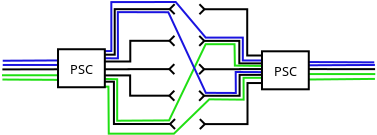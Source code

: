<?xml version="1.0" encoding="UTF-8"?>
<dia:diagram xmlns:dia="http://www.lysator.liu.se/~alla/dia/">
  <dia:layer name="Background" visible="true" active="true">
    <dia:object type="Standard - ZigZagLine" version="1" id="O0">
      <dia:attribute name="obj_pos">
        <dia:point val="23.945,11.293"/>
      </dia:attribute>
      <dia:attribute name="obj_bb">
        <dia:rectangle val="23.895,7.967;27.934,11.342"/>
      </dia:attribute>
      <dia:attribute name="orth_points">
        <dia:point val="23.945,11.293"/>
        <dia:point val="23.945,10.564"/>
        <dia:point val="24.617,10.564"/>
        <dia:point val="24.617,8.288"/>
        <dia:point val="27.863,8.288"/>
      </dia:attribute>
      <dia:attribute name="orth_orient">
        <dia:enum val="1"/>
        <dia:enum val="0"/>
        <dia:enum val="1"/>
        <dia:enum val="0"/>
      </dia:attribute>
      <dia:attribute name="autorouting">
        <dia:boolean val="false"/>
      </dia:attribute>
      <dia:attribute name="end_arrow">
        <dia:enum val="25"/>
      </dia:attribute>
      <dia:attribute name="end_arrow_length">
        <dia:real val="0.5"/>
      </dia:attribute>
      <dia:attribute name="end_arrow_width">
        <dia:real val="0.5"/>
      </dia:attribute>
    </dia:object>
    <dia:object type="Standard - ZigZagLine" version="1" id="O1">
      <dia:attribute name="obj_pos">
        <dia:point val="23.945,11.293"/>
      </dia:attribute>
      <dia:attribute name="obj_bb">
        <dia:rectangle val="23.895,9.549;27.925,11.342"/>
      </dia:attribute>
      <dia:attribute name="orth_points">
        <dia:point val="23.945,11.293"/>
        <dia:point val="23.945,10.905"/>
        <dia:point val="25.395,10.905"/>
        <dia:point val="25.395,9.87"/>
        <dia:point val="27.854,9.87"/>
      </dia:attribute>
      <dia:attribute name="orth_orient">
        <dia:enum val="1"/>
        <dia:enum val="0"/>
        <dia:enum val="1"/>
        <dia:enum val="0"/>
      </dia:attribute>
      <dia:attribute name="autorouting">
        <dia:boolean val="false"/>
      </dia:attribute>
      <dia:attribute name="end_arrow">
        <dia:enum val="25"/>
      </dia:attribute>
      <dia:attribute name="end_arrow_length">
        <dia:real val="0.5"/>
      </dia:attribute>
      <dia:attribute name="end_arrow_width">
        <dia:real val="0.5"/>
      </dia:attribute>
    </dia:object>
    <dia:object type="Standard - ZigZagLine" version="1" id="O2">
      <dia:attribute name="obj_pos">
        <dia:point val="23.945,11.293"/>
      </dia:attribute>
      <dia:attribute name="obj_bb">
        <dia:rectangle val="23.895,10.966;27.919,11.607"/>
      </dia:attribute>
      <dia:attribute name="orth_points">
        <dia:point val="23.945,11.293"/>
        <dia:point val="25.309,11.293"/>
        <dia:point val="25.309,11.287"/>
        <dia:point val="27.848,11.287"/>
      </dia:attribute>
      <dia:attribute name="orth_orient">
        <dia:enum val="0"/>
        <dia:enum val="1"/>
        <dia:enum val="0"/>
      </dia:attribute>
      <dia:attribute name="autorouting">
        <dia:boolean val="false"/>
      </dia:attribute>
      <dia:attribute name="end_arrow">
        <dia:enum val="25"/>
      </dia:attribute>
      <dia:attribute name="end_arrow_length">
        <dia:real val="0.5"/>
      </dia:attribute>
      <dia:attribute name="end_arrow_width">
        <dia:real val="0.5"/>
      </dia:attribute>
    </dia:object>
    <dia:object type="Standard - ZigZagLine" version="1" id="O3">
      <dia:attribute name="obj_pos">
        <dia:point val="23.945,11.293"/>
      </dia:attribute>
      <dia:attribute name="obj_bb">
        <dia:rectangle val="23.895,11.242;27.919,12.935"/>
      </dia:attribute>
      <dia:attribute name="orth_points">
        <dia:point val="23.945,11.293"/>
        <dia:point val="23.945,11.6"/>
        <dia:point val="25.388,11.6"/>
        <dia:point val="25.388,12.614"/>
        <dia:point val="27.848,12.614"/>
      </dia:attribute>
      <dia:attribute name="orth_orient">
        <dia:enum val="1"/>
        <dia:enum val="0"/>
        <dia:enum val="1"/>
        <dia:enum val="0"/>
      </dia:attribute>
      <dia:attribute name="autorouting">
        <dia:boolean val="false"/>
      </dia:attribute>
      <dia:attribute name="end_arrow">
        <dia:enum val="25"/>
      </dia:attribute>
      <dia:attribute name="end_arrow_length">
        <dia:real val="0.5"/>
      </dia:attribute>
      <dia:attribute name="end_arrow_width">
        <dia:real val="0.5"/>
      </dia:attribute>
    </dia:object>
    <dia:object type="Standard - ZigZagLine" version="1" id="O4">
      <dia:attribute name="obj_pos">
        <dia:point val="23.945,11.293"/>
      </dia:attribute>
      <dia:attribute name="obj_bb">
        <dia:rectangle val="23.895,11.242;27.953,14.352"/>
      </dia:attribute>
      <dia:attribute name="orth_points">
        <dia:point val="23.945,11.293"/>
        <dia:point val="23.945,11.914"/>
        <dia:point val="24.577,11.914"/>
        <dia:point val="24.577,14.031"/>
        <dia:point val="27.883,14.031"/>
      </dia:attribute>
      <dia:attribute name="orth_orient">
        <dia:enum val="1"/>
        <dia:enum val="0"/>
        <dia:enum val="1"/>
        <dia:enum val="0"/>
      </dia:attribute>
      <dia:attribute name="autorouting">
        <dia:boolean val="false"/>
      </dia:attribute>
      <dia:attribute name="end_arrow">
        <dia:enum val="25"/>
      </dia:attribute>
      <dia:attribute name="end_arrow_length">
        <dia:real val="0.5"/>
      </dia:attribute>
      <dia:attribute name="end_arrow_width">
        <dia:real val="0.5"/>
      </dia:attribute>
    </dia:object>
    <dia:object type="Standard - ZigZagLine" version="1" id="O5">
      <dia:attribute name="obj_pos">
        <dia:point val="33.117,11.283"/>
      </dia:attribute>
      <dia:attribute name="obj_bb">
        <dia:rectangle val="28.532,7.972;33.167,11.333"/>
      </dia:attribute>
      <dia:attribute name="orth_points">
        <dia:point val="33.117,11.283"/>
        <dia:point val="33.117,10.605"/>
        <dia:point val="31.242,10.605"/>
        <dia:point val="31.242,8.292"/>
        <dia:point val="28.603,8.292"/>
      </dia:attribute>
      <dia:attribute name="orth_orient">
        <dia:enum val="1"/>
        <dia:enum val="0"/>
        <dia:enum val="1"/>
        <dia:enum val="0"/>
      </dia:attribute>
      <dia:attribute name="autorouting">
        <dia:boolean val="false"/>
      </dia:attribute>
      <dia:attribute name="end_arrow">
        <dia:enum val="25"/>
      </dia:attribute>
      <dia:attribute name="end_arrow_length">
        <dia:real val="0.5"/>
      </dia:attribute>
      <dia:attribute name="end_arrow_width">
        <dia:real val="0.5"/>
      </dia:attribute>
    </dia:object>
    <dia:object type="Standard - ZigZagLine" version="1" id="O6">
      <dia:attribute name="obj_pos">
        <dia:point val="33.117,11.283"/>
      </dia:attribute>
      <dia:attribute name="obj_bb">
        <dia:rectangle val="28.523,9.553;33.167,11.333"/>
      </dia:attribute>
      <dia:attribute name="orth_points">
        <dia:point val="33.117,11.283"/>
        <dia:point val="33.117,11.0"/>
        <dia:point val="30.847,11.0"/>
        <dia:point val="30.847,9.874"/>
        <dia:point val="28.594,9.874"/>
      </dia:attribute>
      <dia:attribute name="orth_orient">
        <dia:enum val="1"/>
        <dia:enum val="0"/>
        <dia:enum val="1"/>
        <dia:enum val="0"/>
      </dia:attribute>
      <dia:attribute name="autorouting">
        <dia:boolean val="false"/>
      </dia:attribute>
      <dia:attribute name="end_arrow">
        <dia:enum val="25"/>
      </dia:attribute>
      <dia:attribute name="end_arrow_length">
        <dia:real val="0.5"/>
      </dia:attribute>
      <dia:attribute name="end_arrow_width">
        <dia:real val="0.5"/>
      </dia:attribute>
    </dia:object>
    <dia:object type="Standard - ZigZagLine" version="1" id="O7">
      <dia:attribute name="obj_pos">
        <dia:point val="32.067,11.283"/>
      </dia:attribute>
      <dia:attribute name="obj_bb">
        <dia:rectangle val="28.517,10.97;32.117,11.612"/>
      </dia:attribute>
      <dia:attribute name="orth_points">
        <dia:point val="32.067,11.283"/>
        <dia:point val="30.888,11.283"/>
        <dia:point val="30.888,11.291"/>
        <dia:point val="28.587,11.291"/>
      </dia:attribute>
      <dia:attribute name="orth_orient">
        <dia:enum val="0"/>
        <dia:enum val="1"/>
        <dia:enum val="0"/>
      </dia:attribute>
      <dia:attribute name="autorouting">
        <dia:boolean val="false"/>
      </dia:attribute>
      <dia:attribute name="end_arrow">
        <dia:enum val="25"/>
      </dia:attribute>
      <dia:attribute name="end_arrow_length">
        <dia:real val="0.5"/>
      </dia:attribute>
      <dia:attribute name="end_arrow_width">
        <dia:real val="0.5"/>
      </dia:attribute>
    </dia:object>
    <dia:object type="Standard - ZigZagLine" version="1" id="O8">
      <dia:attribute name="obj_pos">
        <dia:point val="33.117,11.283"/>
      </dia:attribute>
      <dia:attribute name="obj_bb">
        <dia:rectangle val="28.516,11.233;33.167,12.939"/>
      </dia:attribute>
      <dia:attribute name="orth_points">
        <dia:point val="33.117,11.283"/>
        <dia:point val="33.117,11.573"/>
        <dia:point val="30.861,11.573"/>
        <dia:point val="30.861,12.618"/>
        <dia:point val="28.587,12.618"/>
      </dia:attribute>
      <dia:attribute name="orth_orient">
        <dia:enum val="1"/>
        <dia:enum val="0"/>
        <dia:enum val="1"/>
        <dia:enum val="0"/>
      </dia:attribute>
      <dia:attribute name="autorouting">
        <dia:boolean val="false"/>
      </dia:attribute>
      <dia:attribute name="end_arrow">
        <dia:enum val="25"/>
      </dia:attribute>
      <dia:attribute name="end_arrow_length">
        <dia:real val="0.5"/>
      </dia:attribute>
      <dia:attribute name="end_arrow_width">
        <dia:real val="0.5"/>
      </dia:attribute>
    </dia:object>
    <dia:object type="Standard - ZigZagLine" version="1" id="O9">
      <dia:attribute name="obj_pos">
        <dia:point val="33.117,11.283"/>
      </dia:attribute>
      <dia:attribute name="obj_bb">
        <dia:rectangle val="28.551,11.233;33.167,14.356"/>
      </dia:attribute>
      <dia:attribute name="orth_points">
        <dia:point val="33.117,11.283"/>
        <dia:point val="33.117,11.982"/>
        <dia:point val="31.256,11.982"/>
        <dia:point val="31.256,14.035"/>
        <dia:point val="28.622,14.035"/>
      </dia:attribute>
      <dia:attribute name="orth_orient">
        <dia:enum val="1"/>
        <dia:enum val="0"/>
        <dia:enum val="1"/>
        <dia:enum val="0"/>
      </dia:attribute>
      <dia:attribute name="autorouting">
        <dia:boolean val="false"/>
      </dia:attribute>
      <dia:attribute name="end_arrow">
        <dia:enum val="25"/>
      </dia:attribute>
      <dia:attribute name="end_arrow_length">
        <dia:real val="0.5"/>
      </dia:attribute>
      <dia:attribute name="end_arrow_width">
        <dia:real val="0.5"/>
      </dia:attribute>
    </dia:object>
    <dia:object type="Standard - Line" version="0" id="O10">
      <dia:attribute name="obj_pos">
        <dia:point val="19,11.3"/>
      </dia:attribute>
      <dia:attribute name="obj_bb">
        <dia:rectangle val="18.95,11.244;22.11,11.35"/>
      </dia:attribute>
      <dia:attribute name="conn_endpoints">
        <dia:point val="19,11.3"/>
        <dia:point val="22.06,11.294"/>
      </dia:attribute>
      <dia:attribute name="numcp">
        <dia:int val="1"/>
      </dia:attribute>
    </dia:object>
    <dia:object type="Standard - Line" version="0" id="O11">
      <dia:attribute name="obj_pos">
        <dia:point val="34.163,11.284"/>
      </dia:attribute>
      <dia:attribute name="obj_bb">
        <dia:rectangle val="34.113,11.234;37.685,11.337"/>
      </dia:attribute>
      <dia:attribute name="conn_endpoints">
        <dia:point val="34.163,11.284"/>
        <dia:point val="37.635,11.287"/>
      </dia:attribute>
      <dia:attribute name="numcp">
        <dia:int val="1"/>
      </dia:attribute>
    </dia:object>
    <dia:object type="Standard - Line" version="0" id="O12">
      <dia:attribute name="obj_pos">
        <dia:point val="18.981,11.593"/>
      </dia:attribute>
      <dia:attribute name="obj_bb">
        <dia:rectangle val="18.931,11.543;21.975,11.643"/>
      </dia:attribute>
      <dia:attribute name="conn_endpoints">
        <dia:point val="18.981,11.593"/>
        <dia:point val="21.925,11.593"/>
      </dia:attribute>
      <dia:attribute name="numcp">
        <dia:int val="1"/>
      </dia:attribute>
      <dia:attribute name="line_color">
        <dia:color val="#20df13"/>
      </dia:attribute>
    </dia:object>
    <dia:object type="Standard - Line" version="0" id="O13">
      <dia:attribute name="obj_pos">
        <dia:point val="34.218,11.533"/>
      </dia:attribute>
      <dia:attribute name="obj_bb">
        <dia:rectangle val="34.168,11.482;37.694,11.583"/>
      </dia:attribute>
      <dia:attribute name="conn_endpoints">
        <dia:point val="34.218,11.533"/>
        <dia:point val="37.644,11.532"/>
      </dia:attribute>
      <dia:attribute name="numcp">
        <dia:int val="1"/>
      </dia:attribute>
      <dia:attribute name="line_color">
        <dia:color val="#20df13"/>
      </dia:attribute>
    </dia:object>
    <dia:object type="Standard - PolyLine" version="0" id="O14">
      <dia:attribute name="obj_pos">
        <dia:point val="24.075,12.164"/>
      </dia:attribute>
      <dia:attribute name="obj_bb">
        <dia:rectangle val="24.025,11.669;32.065,14.565"/>
      </dia:attribute>
      <dia:attribute name="poly_points">
        <dia:point val="24.075,12.164"/>
        <dia:point val="24.302,12.164"/>
        <dia:point val="24.319,14.514"/>
        <dia:point val="27.577,14.514"/>
        <dia:point val="29.344,12.796"/>
        <dia:point val="31.062,12.812"/>
        <dia:point val="31.059,11.719"/>
        <dia:point val="32.015,11.719"/>
      </dia:attribute>
      <dia:attribute name="line_color">
        <dia:color val="#20df13"/>
      </dia:attribute>
    </dia:object>
    <dia:object type="Standard - PolyLine" version="0" id="O15">
      <dia:attribute name="obj_pos">
        <dia:point val="19.002,11.807"/>
      </dia:attribute>
      <dia:attribute name="obj_bb">
        <dia:rectangle val="18.951,11.757;22.018,11.874"/>
      </dia:attribute>
      <dia:attribute name="poly_points">
        <dia:point val="19.002,11.807"/>
        <dia:point val="21.968,11.824"/>
      </dia:attribute>
      <dia:attribute name="line_color">
        <dia:color val="#20df13"/>
      </dia:attribute>
    </dia:object>
    <dia:object type="Standard - Line" version="0" id="O16">
      <dia:attribute name="obj_pos">
        <dia:point val="34.11,11.807"/>
      </dia:attribute>
      <dia:attribute name="obj_bb">
        <dia:rectangle val="34.059,11.724;37.678,11.858"/>
      </dia:attribute>
      <dia:attribute name="conn_endpoints">
        <dia:point val="34.11,11.807"/>
        <dia:point val="37.627,11.775"/>
      </dia:attribute>
      <dia:attribute name="numcp">
        <dia:int val="1"/>
      </dia:attribute>
      <dia:attribute name="line_color">
        <dia:color val="#20df13"/>
      </dia:attribute>
    </dia:object>
    <dia:object type="Standard - PolyLine" version="0" id="O17">
      <dia:attribute name="obj_pos">
        <dia:point val="24.043,11.775"/>
      </dia:attribute>
      <dia:attribute name="obj_bb">
        <dia:rectangle val="23.992,9.99;32.102,13.916"/>
      </dia:attribute>
      <dia:attribute name="poly_points">
        <dia:point val="24.043,11.775"/>
        <dia:point val="24.74,11.791"/>
        <dia:point val="24.74,13.866"/>
        <dia:point val="27.334,13.85"/>
        <dia:point val="29.165,10.04"/>
        <dia:point val="30.608,10.04"/>
        <dia:point val="30.624,11.11"/>
        <dia:point val="32.051,11.127"/>
      </dia:attribute>
      <dia:attribute name="line_color">
        <dia:color val="#20df13"/>
      </dia:attribute>
    </dia:object>
    <dia:object type="Standard - Line" version="0" id="O18">
      <dia:attribute name="obj_pos">
        <dia:point val="21.936,11.078"/>
      </dia:attribute>
      <dia:attribute name="obj_bb">
        <dia:rectangle val="18.968,11.028;21.986,11.128"/>
      </dia:attribute>
      <dia:attribute name="conn_endpoints">
        <dia:point val="21.936,11.078"/>
        <dia:point val="19.018,11.078"/>
      </dia:attribute>
      <dia:attribute name="numcp">
        <dia:int val="1"/>
      </dia:attribute>
      <dia:attribute name="line_color">
        <dia:color val="#1a13df"/>
      </dia:attribute>
    </dia:object>
    <dia:object type="Standard - Line" version="0" id="O19">
      <dia:attribute name="obj_pos">
        <dia:point val="21.919,10.851"/>
      </dia:attribute>
      <dia:attribute name="obj_bb">
        <dia:rectangle val="18.967,10.801;21.97,10.917"/>
      </dia:attribute>
      <dia:attribute name="conn_endpoints">
        <dia:point val="21.919,10.851"/>
        <dia:point val="19.018,10.867"/>
      </dia:attribute>
      <dia:attribute name="numcp">
        <dia:int val="1"/>
      </dia:attribute>
      <dia:attribute name="line_color">
        <dia:color val="#1a13df"/>
      </dia:attribute>
    </dia:object>
    <dia:object type="Standard - Line" version="0" id="O20">
      <dia:attribute name="obj_pos">
        <dia:point val="34.272,11.094"/>
      </dia:attribute>
      <dia:attribute name="obj_bb">
        <dia:rectangle val="34.221,11.028;37.678,11.144"/>
      </dia:attribute>
      <dia:attribute name="conn_endpoints">
        <dia:point val="34.272,11.094"/>
        <dia:point val="37.627,11.078"/>
      </dia:attribute>
      <dia:attribute name="numcp">
        <dia:int val="1"/>
      </dia:attribute>
      <dia:attribute name="line_color">
        <dia:color val="#1a13df"/>
      </dia:attribute>
    </dia:object>
    <dia:object type="Standard - Line" version="0" id="O21">
      <dia:attribute name="obj_pos">
        <dia:point val="34.191,10.932"/>
      </dia:attribute>
      <dia:attribute name="obj_bb">
        <dia:rectangle val="34.141,10.882;37.645,10.998"/>
      </dia:attribute>
      <dia:attribute name="conn_endpoints">
        <dia:point val="34.191,10.932"/>
        <dia:point val="37.595,10.948"/>
      </dia:attribute>
      <dia:attribute name="numcp">
        <dia:int val="1"/>
      </dia:attribute>
      <dia:attribute name="line_color">
        <dia:color val="#1a13df"/>
      </dia:attribute>
    </dia:object>
    <dia:object type="Standard - PolyLine" version="0" id="O22">
      <dia:attribute name="obj_pos">
        <dia:point val="24.072,10.386"/>
      </dia:attribute>
      <dia:attribute name="obj_bb">
        <dia:rectangle val="24.021,7.88;32.084,10.905"/>
      </dia:attribute>
      <dia:attribute name="poly_points">
        <dia:point val="24.072,10.386"/>
        <dia:point val="24.448,10.381"/>
        <dia:point val="24.447,7.935"/>
        <dia:point val="27.666,7.93"/>
        <dia:point val="29.167,9.711"/>
        <dia:point val="31.022,9.711"/>
        <dia:point val="31.022,10.854"/>
        <dia:point val="32.034,10.854"/>
      </dia:attribute>
      <dia:attribute name="line_color">
        <dia:color val="#1a13df"/>
      </dia:attribute>
    </dia:object>
    <dia:object type="Standard - PolyLine" version="0" id="O23">
      <dia:attribute name="obj_pos">
        <dia:point val="24.078,10.742"/>
      </dia:attribute>
      <dia:attribute name="obj_bb">
        <dia:rectangle val="24.028,8.386;32.059,12.53"/>
      </dia:attribute>
      <dia:attribute name="poly_points">
        <dia:point val="24.078,10.742"/>
        <dia:point val="24.778,10.748"/>
        <dia:point val="24.772,8.436"/>
        <dia:point val="27.297,8.442"/>
        <dia:point val="29.172,12.473"/>
        <dia:point val="30.672,12.479"/>
        <dia:point val="30.666,11.43"/>
        <dia:point val="32.009,11.436"/>
      </dia:attribute>
      <dia:attribute name="line_color">
        <dia:color val="#1a13df"/>
      </dia:attribute>
    </dia:object>
    <dia:object type="Flowchart - Box" version="0" id="O24">
      <dia:attribute name="obj_pos">
        <dia:point val="21.782,10.292"/>
      </dia:attribute>
      <dia:attribute name="obj_bb">
        <dia:rectangle val="21.732,10.242;24.172,12.242"/>
      </dia:attribute>
      <dia:attribute name="elem_corner">
        <dia:point val="21.782,10.292"/>
      </dia:attribute>
      <dia:attribute name="elem_width">
        <dia:real val="2.34"/>
      </dia:attribute>
      <dia:attribute name="elem_height">
        <dia:real val="1.9"/>
      </dia:attribute>
      <dia:attribute name="show_background">
        <dia:boolean val="true"/>
      </dia:attribute>
      <dia:attribute name="padding">
        <dia:real val="0.5"/>
      </dia:attribute>
      <dia:attribute name="text">
        <dia:composite type="text">
          <dia:attribute name="string">
            <dia:string>#PSC#</dia:string>
          </dia:attribute>
          <dia:attribute name="font">
            <dia:font family="sans" style="0" name="Helvetica"/>
          </dia:attribute>
          <dia:attribute name="height">
            <dia:real val="0.8"/>
          </dia:attribute>
          <dia:attribute name="pos">
            <dia:point val="22.952,11.437"/>
          </dia:attribute>
          <dia:attribute name="color">
            <dia:color val="#000000"/>
          </dia:attribute>
          <dia:attribute name="alignment">
            <dia:enum val="1"/>
          </dia:attribute>
        </dia:composite>
      </dia:attribute>
    </dia:object>
    <dia:object type="Flowchart - Box" version="0" id="O25">
      <dia:attribute name="obj_pos">
        <dia:point val="31.98,10.395"/>
      </dia:attribute>
      <dia:attribute name="obj_bb">
        <dia:rectangle val="31.93,10.345;34.37,12.345"/>
      </dia:attribute>
      <dia:attribute name="elem_corner">
        <dia:point val="31.98,10.395"/>
      </dia:attribute>
      <dia:attribute name="elem_width">
        <dia:real val="2.34"/>
      </dia:attribute>
      <dia:attribute name="elem_height">
        <dia:real val="1.9"/>
      </dia:attribute>
      <dia:attribute name="show_background">
        <dia:boolean val="true"/>
      </dia:attribute>
      <dia:attribute name="padding">
        <dia:real val="0.5"/>
      </dia:attribute>
      <dia:attribute name="text">
        <dia:composite type="text">
          <dia:attribute name="string">
            <dia:string>#PSC#</dia:string>
          </dia:attribute>
          <dia:attribute name="font">
            <dia:font family="sans" style="0" name="Helvetica"/>
          </dia:attribute>
          <dia:attribute name="height">
            <dia:real val="0.8"/>
          </dia:attribute>
          <dia:attribute name="pos">
            <dia:point val="33.15,11.54"/>
          </dia:attribute>
          <dia:attribute name="color">
            <dia:color val="#000000"/>
          </dia:attribute>
          <dia:attribute name="alignment">
            <dia:enum val="1"/>
          </dia:attribute>
        </dia:composite>
      </dia:attribute>
    </dia:object>
  </dia:layer>
</dia:diagram>
